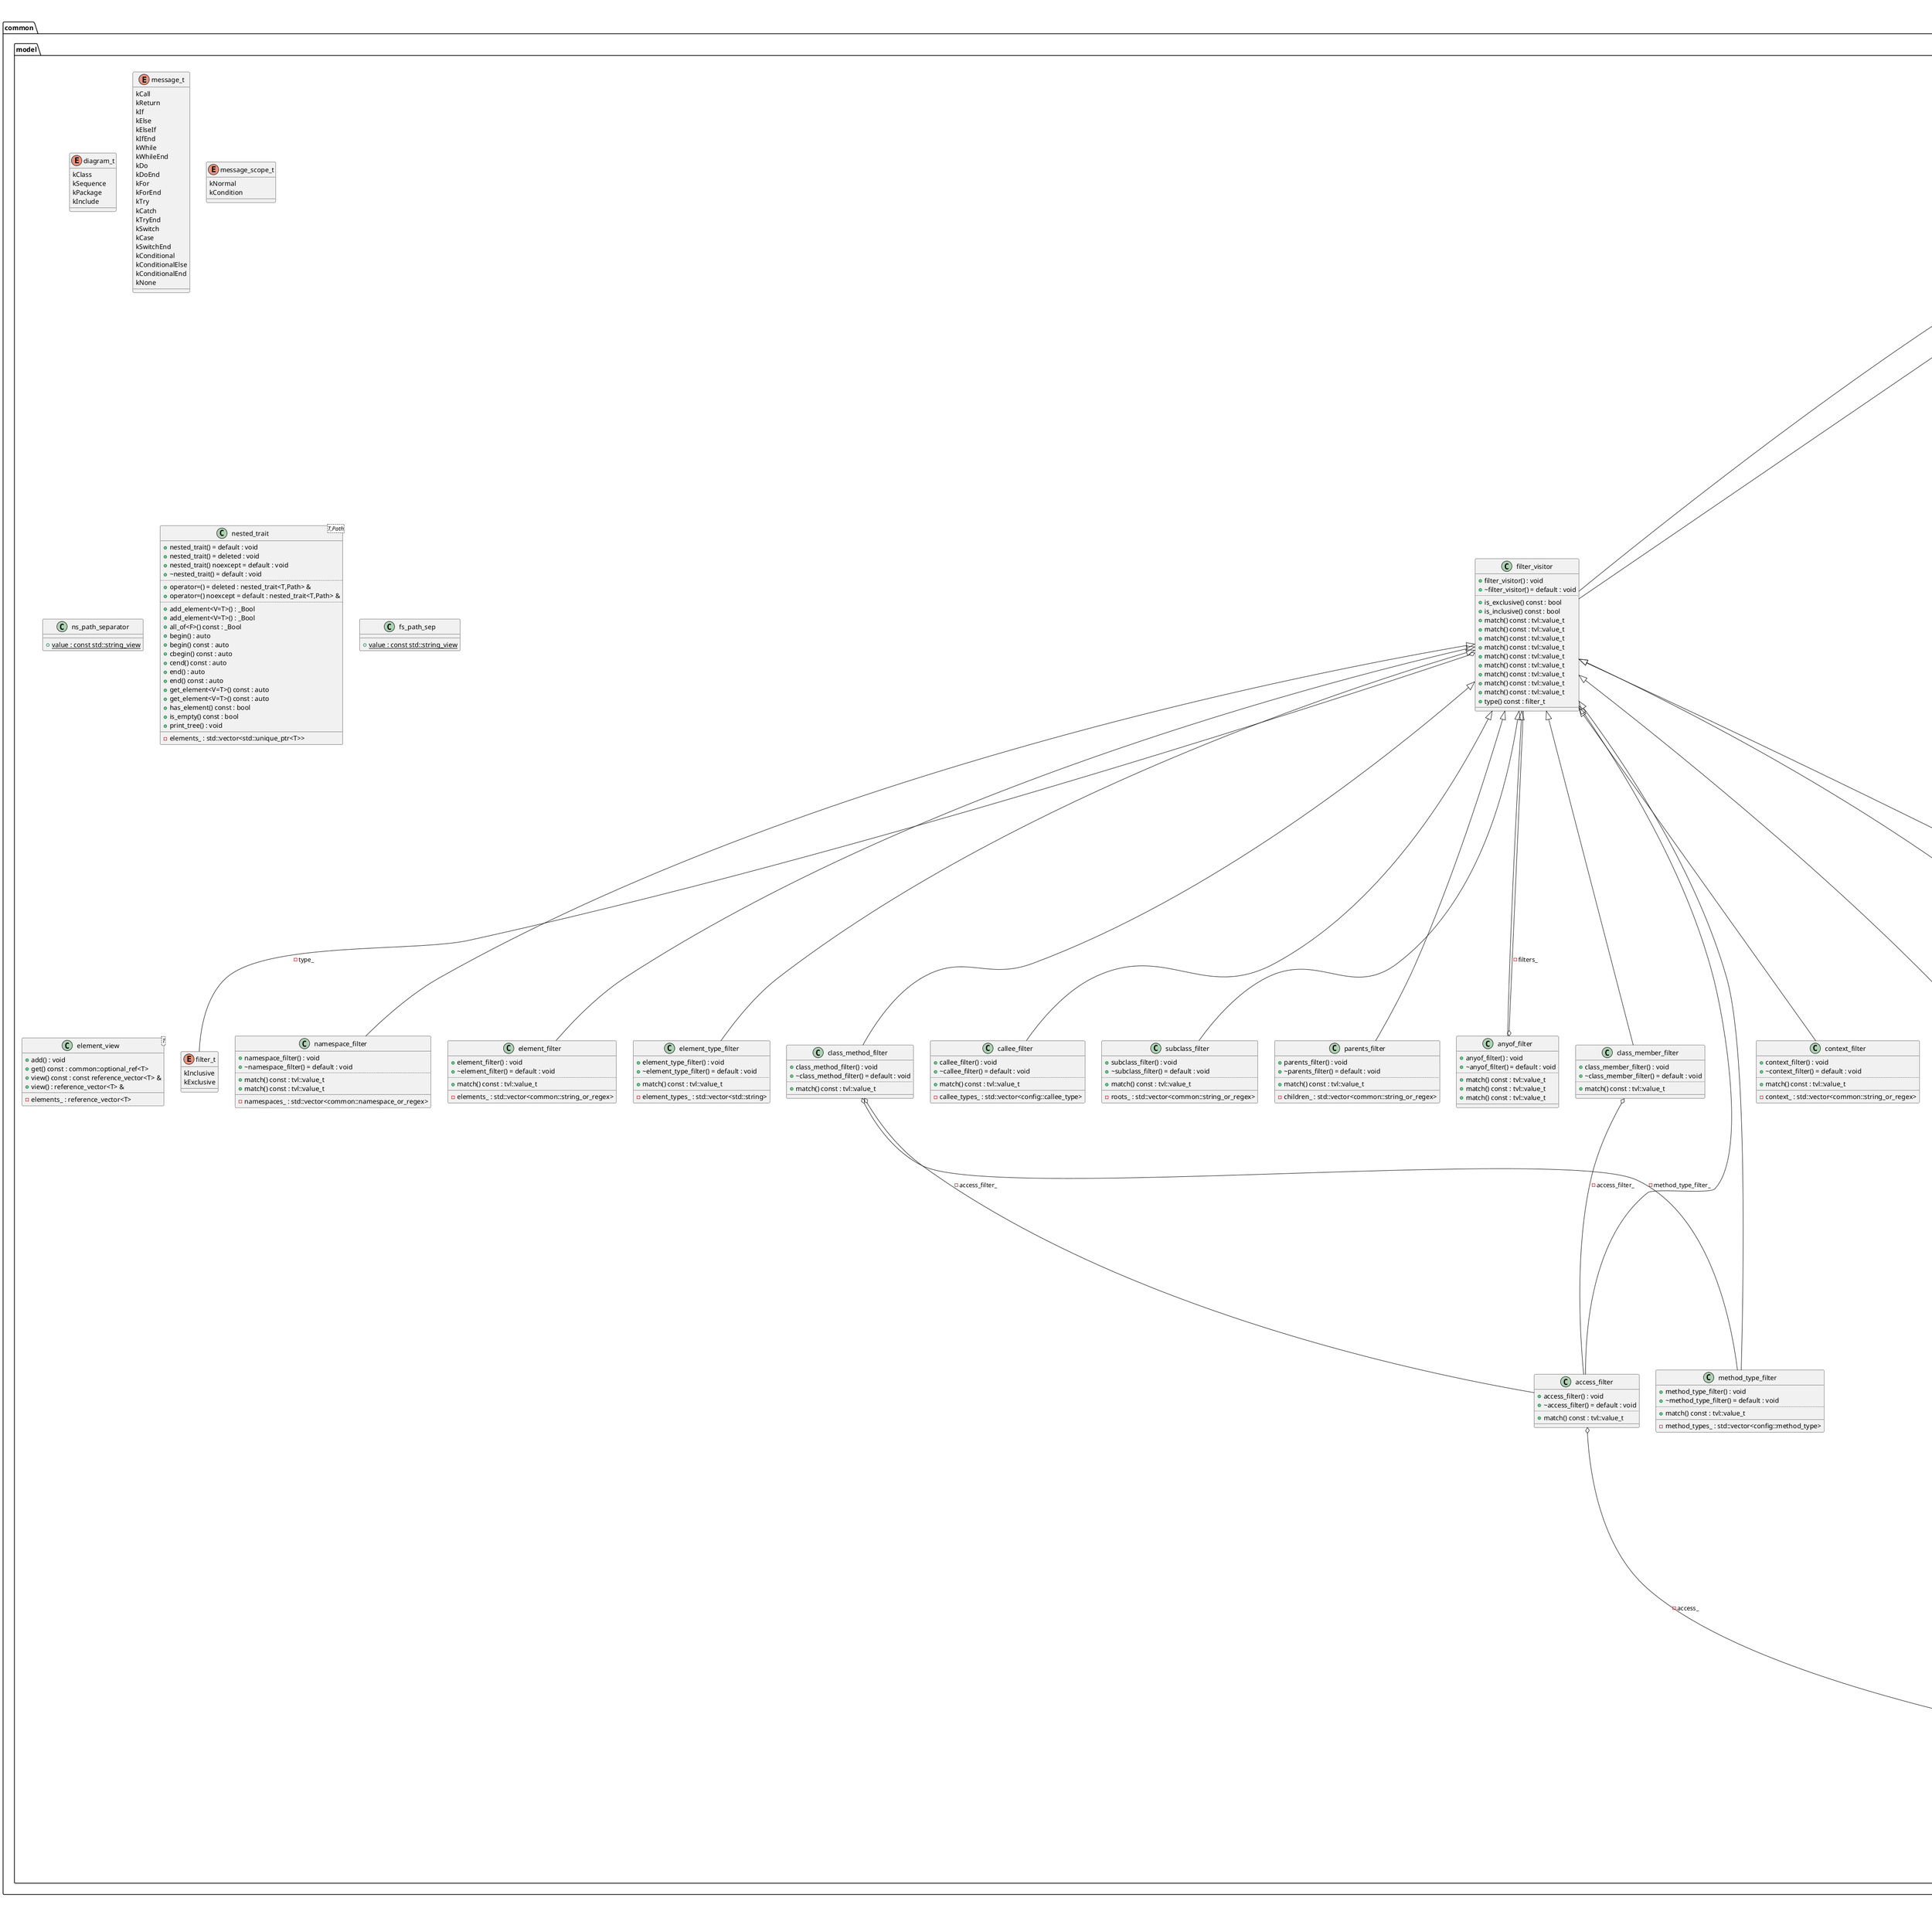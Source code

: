 @startuml
title Class diagram model
package [common] as C_0000316605034920222648 {
package [model] as C_0000083721806430512831 {
enum "diagram_t" as C_0000911024010877522257
enum C_0000911024010877522257 [[enumclanguml_1_1common_1_1model_1_1diagram__t.html{diagram_t}]] {
kClass
kSequence
kPackage
kInclude
}
enum "access_t" as C_0002077031342744882956
enum C_0002077031342744882956 [[enumclanguml_1_1common_1_1model_1_1access__t.html{access_t}]] {
kPublic
kProtected
kPrivate
kNone
}
enum "relationship_t" as C_0000229140160180072950
enum C_0000229140160180072950 [[enumclanguml_1_1common_1_1model_1_1relationship__t.html{relationship_t}]] {
kNone
kExtension
kComposition
kAggregation
kContainment
kOwnership
kAssociation
kInstantiation
kFriendship
kAlias
kDependency
kConstraint
}
enum "message_t" as C_0001623832985137466228
enum C_0001623832985137466228 [[enumclanguml_1_1common_1_1model_1_1message__t.html{message_t}]] {
kCall
kReturn
kIf
kElse
kElseIf
kIfEnd
kWhile
kWhileEnd
kDo
kDoEnd
kFor
kForEnd
kTry
kCatch
kTryEnd
kSwitch
kCase
kSwitchEnd
kConditional
kConditionalElse
kConditionalEnd
kNone
}
enum "message_scope_t" as C_0000202859212831973510
enum C_0000202859212831973510 [[enumclanguml_1_1common_1_1model_1_1message__scope__t.html{message_scope_t}]] {
kNormal
kCondition
}
class "decorated_element" as C_0001117102382624673118
class C_0001117102382624673118 [[classclanguml_1_1common_1_1model_1_1decorated__element.html{Base class for decorated diagram elements}]] {
+~decorated_element() = default : void [[[{~decorated_element}]]]
..
+add_decorators() : void [[[{add_decorators}]]]
+append() : void [[[{append}]]]
+comment() const : std::optional<comment_t> [[[{comment}]]]
+decorators() const : const std::vector<std::shared_ptr<decorators::decorator>> & [[[{decorators}]]]
+doxygen_link() const : std::optional<std::string> [[[{doxygen_link}]]]
+get_relationship() const : std::pair<relationship_t,std::string> [[[{get_relationship}]]]
+set_comment() : void [[[{set_comment}]]]
+skip() const : bool [[[{skip}]]]
+skip_relationship() const : bool [[[{skip_relationship}]]]
+style_spec() const : std::string [[[{style_spec}]]]
__
-comment_ : std::optional<comment_t> [[[{comment_}]]]
-decorators_ : std::vector<std::shared_ptr<decorators::decorator>> [[[{decorators_}]]]
}
class "source_location" as C_0000895261582183440230
class C_0000895261582183440230 [[classclanguml_1_1common_1_1model_1_1source__location.html{Base class of all diagram elements that have source location.}]] {
+source_location() = default : void [[[{source_location}]]]
+source_location() : void [[[{source_location}]]]
..
+column() const : unsigned int [[[{column}]]]
+file() const : const std::string & [[[{file}]]]
+file_relative() const : const std::string & [[[{file_relative}]]]
+line() const : unsigned int [[[{line}]]]
+location_id() const : unsigned int [[[{location_id}]]]
+set_column() : void [[[{set_column}]]]
+set_file() : void [[[{set_file}]]]
+set_file_relative() : void [[[{set_file_relative}]]]
+set_line() : void [[[{set_line}]]]
+set_location_id() : void [[[{set_location_id}]]]
+set_translation_unit() : void [[[{set_translation_unit}]]]
+translation_unit() const : const std::string & [[[{translation_unit}]]]
__
-column_ : unsigned int [[[{column_}]]]
-file_ : std::string [[[{file_}]]]
-file_relative_ : std::string [[[{file_relative_}]]]
-hash_ : unsigned int [[[{hash_}]]]
-line_ : unsigned int [[[{line_}]]]
-translation_unit_ : std::string [[[{translation_unit_}]]]
}
enum "path_type" as C_0002031918453259559099
enum C_0002031918453259559099 [[enumclanguml_1_1common_1_1model_1_1path__type.html{Type of diagram path}]] {
kNamespace
kFilesystem
}
class "path" as C_0000844837292165721774
class C_0000844837292165721774 [[classclanguml_1_1common_1_1model_1_1path.html{Diagram path}]] {
+path() : void [[[{path}]]]
+path() : void [[[{path}]]]
+path() : void [[[{path}]]]
+path() = default : void [[[{path}]]]
+path() noexcept = default : void [[[{path}]]]
+path() : void [[[{path}]]]
+path() : void [[[{path}]]]
+~path() = default : void [[[{~path}]]]
..
+operator=() : path & [[[{operator=}]]]
+operator=() noexcept = default : path & [[[{operator=}]]]
..
+operator[]() : std::string & [[[{operator[]}]]]
+operator[]() const : const std::string & [[[{operator[]}]]]
+operator|() const : path [[[{operator|}]]]
+operator|() const : path [[[{operator|}]]]
+operator|=() : void [[[{operator|=}]]]
+operator|=() : void [[[{operator|=}]]]
..
+append() : void [[[{append}]]]
+append() : void [[[{append}]]]
+begin() const : path::container_type::const_iterator [[[{begin}]]]
+begin() : path::container_type::iterator [[[{begin}]]]
+cbegin() const : path::container_type::const_iterator [[[{cbegin}]]]
+cend() const : path::container_type::const_iterator [[[{cend}]]]
+common_path() const : path [[[{Returns the common prefix of 2 paths.}]]]
+end() const : path::container_type::const_iterator [[[{end}]]]
+end() : path::container_type::iterator [[[{end}]]]
+ends_with() const : bool [[[{ends_with}]]]
+is_empty() const : bool [[[{is_empty}]]]
+name() const : std::string [[[{name}]]]
+parent() const : std::optional<path> [[[{parent}]]]
+pop_back() : void [[[{pop_back}]]]
+relative() const : std::string [[[{relative}]]]
+relative_to() const : path [[[{relative_to}]]]
-separator() const : const char * [[[{separator}]]]
+size() const : size_t [[[{size}]]]
+starts_with() const : bool [[[{starts_with}]]]
+to_string() const : std::string [[[{to_string}]]]
+type() const : path_type [[[{type}]]]
__
-path_ : container_type [[[{path_}]]]
}
class "ns_path_separator" as C_0001331923285602672865
class C_0001331923285602672865 [[structclanguml_1_1common_1_1model_1_1ns__path__separator.html{ns_path_separator}]] {
__
{static} +value : const std::string_view [[[{value}]]]
}
enum "template_parameter_kind_t" as C_0000362408953172993523
enum C_0000362408953172993523 [[enumclanguml_1_1common_1_1model_1_1template__parameter__kind__t.html{template_parameter_kind_t}]] {
template_type
template_template_type
non_type_template
argument
concept_constraint
}
enum "rpqualifier" as C_0002193110380171976294
enum C_0002193110380171976294 [[enumclanguml_1_1common_1_1model_1_1rpqualifier.html{rpqualifier}]] {
kLValueReference
kRValueReference
kPointer
kNone
}
class "context" as C_0000845978329661395972
class C_0000845978329661395972 [[structclanguml_1_1common_1_1model_1_1context.html{context}]] {
+operator!=() const : bool [[[{operator!=}]]]
+operator==() const : bool [[[{operator==}]]]
..
+to_string() const : std::string [[[{to_string}]]]
__
+is_const : bool [[[{is_const}]]]
+is_ref_const : bool [[[{is_ref_const}]]]
+is_ref_volatile : bool [[[{is_ref_volatile}]]]
+is_volatile : bool [[[{is_volatile}]]]
}
class "template_parameter" as C_0000178138562743079529
class C_0000178138562743079529 [[classclanguml_1_1common_1_1model_1_1template__parameter.html{Represents template parameter, template arguments or concept         constraints}]] {
-template_parameter() = default : void [[[{template_parameter}]]]
..
+add_template_param() : void [[[{add_template_param}]]]
+add_template_param() : void [[[{add_template_param}]]]
+calculate_specialization_match() const : int [[[{Calculate the match between this and other parameter}]]]
+clear_params() : void [[[{clear_params}]]]
+concept_constraint() const : const std::optional<std::string> & [[[{concept_constraint}]]]
+deduced_context() : void [[[{deduced_context}]]]
+deduced_context() const : const std::deque<context> & [[[{deduced_context}]]]
-deduced_context_str() const : std::string [[[{deduced_context_str}]]]
+default_value() const : const std::optional<std::string> & [[[{default_value}]]]
+find_nested_relationships() const : bool [[[{Find all relationships in this and its nested templates}]]]
+id() const : const std::optional<int64_t> & [[[{id}]]]
+is_array() const : bool [[[{is_array}]]]
+is_array() : void [[[{is_array}]]]
+is_association() const : bool [[[{is_association}]]]
+is_data_pointer() const : bool [[[{is_data_pointer}]]]
+is_data_pointer() : void [[[{is_data_pointer}]]]
+is_ellipsis() : void [[[{is_ellipsis}]]]
+is_ellipsis() const : bool [[[{is_ellipsis}]]]
+is_function_template() const : bool [[[{is_function_template}]]]
+is_function_template() : void [[[{is_function_template}]]]
+is_member_pointer() : void [[[{is_member_pointer}]]]
+is_member_pointer() const : bool [[[{is_member_pointer}]]]
+is_same_specialization() const : bool [[[{Whether this is the same type of specialization as other.}]]]
+is_specialization() const : bool [[[{is_specialization}]]]
+is_template_parameter() : void [[[{is_template_parameter}]]]
+is_template_parameter() const : bool [[[{is_template_parameter}]]]
+is_template_template_parameter() : void [[[{is_template_template_parameter}]]]
+is_template_template_parameter() const : bool [[[{is_template_template_parameter}]]]
+is_unexposed() const : bool [[[{is_unexposed}]]]
+is_variadic() noexcept : void [[[{is_variadic}]]]
+is_variadic() const noexcept : bool [[[{is_variadic}]]]
+kind() const : template_parameter_kind_t [[[{kind}]]]
{static} +make_argument() : template_parameter [[[{Build template argument}]]]
{static} +make_non_type_template() : template_parameter [[[{Build non-type template parameter}]]]
{static} +make_template_template_type() : template_parameter [[[{Build template template parameter type}]]]
{static} +make_template_type() : template_parameter [[[{Build template type parameter}]]]
{static} +make_unexposed_argument() : template_parameter [[[{Build template argument with unexposed type}]]]
+name() const : std::optional<std::string> [[[{name}]]]
+push_context() : void [[[{Append a deduced context to the template parameter.}]]]
+set_concept_constraint() : void [[[{set_concept_constraint}]]]
+set_default_value() : void [[[{set_default_value}]]]
+set_id() : void [[[{set_id}]]]
+set_kind() : void [[[{set_kind}]]]
+set_name() : void [[[{set_name}]]]
+set_type() : void [[[{set_type}]]]
+set_unexposed() : void [[[{set_unexposed}]]]
+template_params() const : const std::vector<template_parameter> & [[[{template_params}]]]
+to_string() const : std::string [[[{Render the template_parameter into string}]]]
+type() const : std::optional<std::string> [[[{type}]]]
__
-concept_constraint_ : std::optional<std::string> [[[{concept_constraint_}]]]
-default_value_ : std::optional<std::string> [[[{default_value_}]]]
-id_ : std::optional<int64_t> [[[{id_}]]]
-is_array_ : bool [[[{is_array_}]]]
-is_data_pointer_ : bool [[[{is_data_pointer_}]]]
-is_ellipsis_ : bool [[[{is_ellipsis_}]]]
-is_function_template_ : bool [[[{is_function_template_}]]]
-is_member_pointer_ : bool [[[{is_member_pointer_}]]]
-is_noexcept_ : bool [[[{is_noexcept_}]]]
-is_template_parameter_ : bool [[[{is_template_parameter_}]]]
-is_template_template_parameter_ : bool [[[{is_template_template_parameter_}]]]
-is_unexposed_ : bool [[[{is_unexposed_}]]]
-is_variadic_ : bool [[[{is_variadic_}]]]
-name_ : std::optional<std::string> [[[{name_}]]]
-type_ : std::optional<std::string> [[[{type_}]]]
}
class "stylable_element" as C_0002077846075979426940
class C_0002077846075979426940 [[classclanguml_1_1common_1_1model_1_1stylable__element.html{Diagram elements to which style can be applied.}]] {
+set_style() : void [[[{set_style}]]]
+style() const : std::string [[[{style}]]]
__
-style_ : std::string [[[{style_}]]]
}
class "relationship" as C_0002046336758797367926
class C_0002046336758797367926 [[classclanguml_1_1common_1_1model_1_1relationship.html{Class representing any relationship other than inheritance}]] {
+relationship() : void [[[{relationship}]]]
+~relationship() = default : void [[[{~relationship}]]]
..
+access() const noexcept : access_t [[[{access}]]]
+destination() const : common::id_t [[[{destination}]]]
+label() const : std::string [[[{label}]]]
+multiplicity_destination() const : std::string [[[{multiplicity_destination}]]]
+multiplicity_source() const : std::string [[[{multiplicity_source}]]]
+set_access() noexcept : void [[[{set_access}]]]
+set_destination() : void [[[{set_destination}]]]
+set_label() : void [[[{set_label}]]]
+set_multiplicity_destination() : void [[[{set_multiplicity_destination}]]]
+set_multiplicity_source() : void [[[{set_multiplicity_source}]]]
+set_type() noexcept : void [[[{set_type}]]]
+type() const noexcept : relationship_t [[[{type}]]]
__
-destination_ : int64_t [[[{destination_}]]]
-label_ : std::string [[[{label_}]]]
-multiplicity_destination_ : std::string [[[{multiplicity_destination_}]]]
-multiplicity_source_ : std::string [[[{multiplicity_source_}]]]
}
class "diagram_element" as C_0001073500714379115414
class C_0001073500714379115414 [[classclanguml_1_1common_1_1model_1_1diagram__element.html{Base class for standalone diagram elements.}]] {
+diagram_element() : void [[[{diagram_element}]]]
+~diagram_element() = default : void [[[{~diagram_element}]]]
..
+add_relationship() : void [[[{add_relationship}]]]
+alias() const : std::string [[[{Return elements' diagram alias.}]]]
+append() : void [[[{append}]]]
+complete() const : bool [[[{complete}]]]
+complete() : void [[[{complete}]]]
+context() const : inja::json [[[{context}]]]
+full_name() const : std::string [[[{Return the elements fully qualified name.}]]]
+id() const : id_t [[[{Returns diagram element id.}]]]
+is_nested() const : bool [[[{is_nested}]]]
+name() const : std::string [[[{name}]]]
+nested() : void [[[{nested}]]]
+relationships() : std::vector<relationship> & [[[{relationships}]]]
+relationships() const : const std::vector<relationship> & [[[{relationships}]]]
+set_id() : void [[[{set_id}]]]
+set_name() : void [[[{set_name}]]]
+type_name() const : std::string [[[{type_name}]]]
__
-complete_ : bool [[[{complete_}]]]
-id_ : id_t [[[{id_}]]]
-name_ : std::string [[[{name_}]]]
-nested_ : bool [[[{nested_}]]]
}
class "element" as C_0002069520381434407937
class C_0002069520381434407937 [[classclanguml_1_1common_1_1model_1_1element.html{Base class for any element qualified by namespace.}]] {
+element() : void [[[{element}]]]
+~element() = default : void [[[{~element}]]]
..
+context() const : inja::json [[[{context}]]]
+full_name() const : std::string [[[{full_name}]]]
+full_name_no_ns() const : std::string [[[{full_name_no_ns}]]]
+get_namespace() const : namespace_ [[[{get_namespace}]]]
+get_relative_namespace() const : namespace_ [[[{get_relative_namespace}]]]
+name_and_ns() const : std::string [[[{name_and_ns}]]]
+path() const : const namespace_ & [[[{path}]]]
+set_namespace() : void [[[{set_namespace}]]]
+using_namespace() const : const namespace_ & [[[{using_namespace}]]]
__
}
class "template_trait" as C_0000464715462505216589
class C_0000464715462505216589 [[classclanguml_1_1common_1_1model_1_1template__trait.html{Common interface for template diagram elements.}]] {
+add_template() : void [[[{add_template}]]]
+calculate_template_specialization_match() const : int [[[{Wrapper around}]]]
+render_template_params() const : std::ostream & [[[{render_template_params}]]]
+template_params() const : const std::vector<template_parameter> & [[[{template_params}]]]
__
-base_template_full_name_ : std::string [[[{base_template_full_name_}]]]
}
class "nested_trait<T,Path>" as C_0000891208748219309562
class C_0000891208748219309562 [[classclanguml_1_1common_1_1model_1_1nested__trait.html{Base class for elements nested in the diagram.}]] {
+nested_trait() = default : void [[[{nested_trait}]]]
+nested_trait() = deleted : void [[[{nested_trait}]]]
+nested_trait() noexcept = default : void [[[{nested_trait}]]]
+~nested_trait() = default : void [[[{~nested_trait}]]]
..
+operator=() = deleted : nested_trait<T,Path> & [[[{operator=}]]]
+operator=() noexcept = default : nested_trait<T,Path> & [[[{operator=}]]]
..
+add_element<V=T>() : _Bool
+add_element<V=T>() : _Bool
+all_of<F>() const : _Bool
+begin() : auto [[[{begin}]]]
+begin() const : auto [[[{begin}]]]
+cbegin() const : auto [[[{cbegin}]]]
+cend() const : auto [[[{cend}]]]
+end() : auto [[[{end}]]]
+end() const : auto [[[{end}]]]
+get_element<V=T>() const : auto
+get_element<V=T>() const : auto
+has_element() const : bool [[[{has_element}]]]
+is_empty() const : bool [[[{is_empty}]]]
+print_tree() : void [[[{print_tree}]]]
__
-elements_ : std::vector<std::unique_ptr<T>> [[[{elements_}]]]
}
enum "source_file_t" as C_0001490157860030300113
enum C_0001490157860030300113 [[enumclanguml_1_1common_1_1model_1_1source__file__t.html{source_file_t}]] {
kDirectory
kHeader
kImplementation
}
class "fs_path_sep" as C_0000640258162892495349
class C_0000640258162892495349 [[structclanguml_1_1common_1_1model_1_1fs__path__sep.html{fs_path_sep}]] {
__
{static} +value : const std::string_view [[[{value}]]]
}
class "source_file" as C_0000785714713072053129
class C_0000785714713072053129 [[classclanguml_1_1common_1_1model_1_1source__file.html{Diagram element representing some file or directory.}]] {
+source_file() = default : void [[[{source_file}]]]
+source_file() : void [[[{source_file}]]]
+source_file() = deleted : void [[[{source_file}]]]
+source_file() = default : void [[[{source_file}]]]
..
+operator=() = deleted : source_file & [[[{operator=}]]]
+operator=() = deleted : source_file & [[[{operator=}]]]
..
+operator==() const : bool [[[{operator==}]]]
..
+context() const : inja::json [[[{context}]]]
+fs_path() const : std::filesystem::path [[[{fs_path}]]]
+full_name() const : std::string [[[{full_name}]]]
+full_path() const : path [[[{full_path}]]]
+is_absolute() const : bool [[[{is_absolute}]]]
+path() const : const filesystem_path & [[[{path}]]]
+set_path() : void [[[{set_path}]]]
+set_type() : void [[[{set_type}]]]
+type() const : source_file_t [[[{type}]]]
__
-is_absolute_ : bool [[[{is_absolute_}]]]
}
abstract "diagram" as C_0000197068985320835874
abstract C_0000197068985320835874 [[classclanguml_1_1common_1_1model_1_1diagram.html{Base class for all diagram models}]] {
+diagram() : void [[[{diagram}]]]
+diagram() = deleted : void [[[{diagram}]]]
+diagram() noexcept : void [[[{diagram}]]]
+~diagram() : void [[[{~diagram}]]]
..
+operator=() = deleted : diagram & [[[{operator=}]]]
+operator=() noexcept : diagram & [[[{operator=}]]]
..
+complete() const : bool [[[{Whether the diagram is complete.}]]]
{abstract} +context() const = 0 : inja::json [[[{context}]]]
+filter() const : const diagram_filter & [[[{filter}]]]
+finalize() : void [[[{Once the diagram is complete, run any final processing.}]]]
{abstract} +get() const = 0 : common::optional_ref<common::model::diagram_element> [[[{get}]]]
{abstract} +get() const = 0 : common::optional_ref<common::model::diagram_element> [[[{get}]]]
+get_with_namespace() const : common::optional_ref<common::model::diagram_element> [[[{get_with_namespace}]]]
+has_element() const : bool [[[{has_element}]]]
+name() const : std::string [[[{name}]]]
+set_complete() : void [[[{Set diagram in a complete state.}]]]
+set_filter() : void [[[{set_filter}]]]
+set_name() : void [[[{set_name}]]]
+should_include() const : bool [[[{should_include}]]]
+should_include() const : bool [[[{should_include}]]]
+should_include() const : bool [[[{should_include}]]]
+should_include() const : bool [[[{should_include}]]]
+should_include() const : bool [[[{should_include}]]]
+should_include() const : bool [[[{should_include}]]]
+should_include() const = deleted : bool [[[{should_include}]]]
+should_include() const : bool [[[{should_include}]]]
{abstract} +type() const = 0 : diagram_t [[[{Return type of the diagram.}]]]
__
-complete_ : bool [[[{complete_}]]]
-name_ : std::string [[[{name_}]]]
}
class "element_view<T>" as C_0001786360230161561276
class C_0001786360230161561276 [[classclanguml_1_1common_1_1model_1_1element__view.html{element_view}]] {
+add() : void [[[{Add reference to diagram element}]]]
+get() const : common::optional_ref<T> [[[{Get typed diagram element by id}]]]
+view() const : const reference_vector<T> & [[[{Get collection of reference to diagram elements}]]]
+view() : reference_vector<T> & [[[{Get collection of reference to diagram elements}]]]
__
-elements_ : reference_vector<T> [[[{elements_}]]]
}
class "package" as C_0002143286684830686854
class C_0002143286684830686854 [[classclanguml_1_1common_1_1model_1_1package.html{Diagram element representing namespace or directory package}]] {
+package() : void [[[{package}]]]
+package() = deleted : void [[[{package}]]]
+package() = default : void [[[{package}]]]
..
+operator=() = deleted : package & [[[{operator=}]]]
+operator=() = deleted : package & [[[{operator=}]]]
..
+doxygen_link() const : std::optional<std::string> [[[{Generate Doxygen style HTML link for the class.}]]]
+full_name() const : std::string [[[{full_name}]]]
+is_deprecated() const : bool [[[{is_deprecated}]]]
+set_deprecated() : void [[[{set_deprecated}]]]
+type_name() const : std::string [[[{type_name}]]]
__
-is_deprecated_ : bool [[[{is_deprecated_}]]]
}
enum "filter_t" as C_0001931666600378768700
enum C_0001931666600378768700 [[enumclanguml_1_1common_1_1model_1_1filter__t.html{filter_t}]] {
kInclusive
kExclusive
}
class "filter_visitor" as C_0000469458052685692314
class C_0000469458052685692314 [[classclanguml_1_1common_1_1model_1_1filter__visitor.html{Base class for any diagram filter.}]] {
+filter_visitor() : void [[[{filter_visitor}]]]
+~filter_visitor() = default : void [[[{~filter_visitor}]]]
..
+is_exclusive() const : bool [[[{is_exclusive}]]]
+is_inclusive() const : bool [[[{is_inclusive}]]]
+match() const : tvl::value_t [[[{match}]]]
+match() const : tvl::value_t [[[{match}]]]
+match() const : tvl::value_t [[[{match}]]]
+match() const : tvl::value_t [[[{match}]]]
+match() const : tvl::value_t [[[{match}]]]
+match() const : tvl::value_t [[[{match}]]]
+match() const : tvl::value_t [[[{match}]]]
+match() const : tvl::value_t [[[{match}]]]
+match() const : tvl::value_t [[[{match}]]]
+type() const : filter_t [[[{type}]]]
__
}
class "anyof_filter" as C_0000605829206649563575
class C_0000605829206649563575 [[structclanguml_1_1common_1_1model_1_1anyof__filter.html{anyof_filter}]] {
+anyof_filter() : void [[[{anyof_filter}]]]
+~anyof_filter() = default : void [[[{~anyof_filter}]]]
..
+match() const : tvl::value_t [[[{match}]]]
+match() const : tvl::value_t [[[{match}]]]
+match() const : tvl::value_t [[[{match}]]]
__
}
class "namespace_filter" as C_0001816240256470820189
class C_0001816240256470820189 [[structclanguml_1_1common_1_1model_1_1namespace__filter.html{namespace_filter}]] {
+namespace_filter() : void [[[{namespace_filter}]]]
+~namespace_filter() = default : void [[[{~namespace_filter}]]]
..
+match() const : tvl::value_t [[[{match}]]]
+match() const : tvl::value_t [[[{match}]]]
__
-namespaces_ : std::vector<common::namespace_or_regex> [[[{namespaces_}]]]
}
class "element_filter" as C_0000690341236618660423
class C_0000690341236618660423 [[structclanguml_1_1common_1_1model_1_1element__filter.html{element_filter}]] {
+element_filter() : void [[[{element_filter}]]]
+~element_filter() = default : void [[[{~element_filter}]]]
..
+match() const : tvl::value_t [[[{match}]]]
__
-elements_ : std::vector<common::string_or_regex> [[[{elements_}]]]
}
class "element_type_filter" as C_0002051668456717902300
class C_0002051668456717902300 [[structclanguml_1_1common_1_1model_1_1element__type__filter.html{element_type_filter}]] {
+element_type_filter() : void [[[{element_type_filter}]]]
+~element_type_filter() = default : void [[[{~element_type_filter}]]]
..
+match() const : tvl::value_t [[[{match}]]]
__
-element_types_ : std::vector<std::string> [[[{element_types_}]]]
}
class "method_type_filter" as C_0001897369211795036987
class C_0001897369211795036987 [[structclanguml_1_1common_1_1model_1_1method__type__filter.html{method_type_filter}]] {
+method_type_filter() : void [[[{method_type_filter}]]]
+~method_type_filter() = default : void [[[{~method_type_filter}]]]
..
+match() const : tvl::value_t [[[{match}]]]
__
-method_types_ : std::vector<config::method_type> [[[{method_types_}]]]
}
class "callee_filter" as C_0001198341195117879139
class C_0001198341195117879139 [[structclanguml_1_1common_1_1model_1_1callee__filter.html{callee_filter}]] {
+callee_filter() : void [[[{callee_filter}]]]
+~callee_filter() = default : void [[[{~callee_filter}]]]
..
+match() const : tvl::value_t [[[{match}]]]
__
-callee_types_ : std::vector<config::callee_type> [[[{callee_types_}]]]
}
class "subclass_filter" as C_0001389919526184251760
class C_0001389919526184251760 [[structclanguml_1_1common_1_1model_1_1subclass__filter.html{subclass_filter}]] {
+subclass_filter() : void [[[{subclass_filter}]]]
+~subclass_filter() = default : void [[[{~subclass_filter}]]]
..
+match() const : tvl::value_t [[[{match}]]]
__
-roots_ : std::vector<common::string_or_regex> [[[{roots_}]]]
}
class "parents_filter" as C_0001773753487119877542
class C_0001773753487119877542 [[structclanguml_1_1common_1_1model_1_1parents__filter.html{parents_filter}]] {
+parents_filter() : void [[[{parents_filter}]]]
+~parents_filter() = default : void [[[{~parents_filter}]]]
..
+match() const : tvl::value_t [[[{match}]]]
__
-children_ : std::vector<common::string_or_regex> [[[{children_}]]]
}
class "edge_traversal_filter<DiagramT,ElementT,ConfigEntryT=std::string,MatchOverrideT=common::model::element>" as C_0001497352705437766113
class C_0001497352705437766113 [[structclanguml_1_1common_1_1model_1_1edge__traversal__filter.html{Common template for filters involving traversing relationship graph.}]] {
+edge_traversal_filter() : void [[[{edge_traversal_filter}]]]
+~edge_traversal_filter() = default : void [[[{~edge_traversal_filter}]]]
..
-add_adjacent<C,D>() const : _Bool
-add_parents() const : void [[[{add_parents}]]]
-init() const : void [[[{init}]]]
+match() const : tvl::value_t [[[{match}]]]
__
-forward_ : bool [[[{forward_}]]]
-initialized_ : bool [[[{initialized_}]]]
-matching_elements_ : common::reference_set<ElementT> [[[{matching_elements_}]]]
-roots_ : std::vector<ConfigEntryT> [[[{roots_}]]]
}
class "relationship_filter" as C_0001195713008101262477
class C_0001195713008101262477 [[structclanguml_1_1common_1_1model_1_1relationship__filter.html{relationship_filter}]] {
+relationship_filter() : void [[[{relationship_filter}]]]
+~relationship_filter() = default : void [[[{~relationship_filter}]]]
..
+match() const : tvl::value_t [[[{match}]]]
__
}
class "access_filter" as C_0001098184343448999590
class C_0001098184343448999590 [[structclanguml_1_1common_1_1model_1_1access__filter.html{access_filter}]] {
+access_filter() : void [[[{access_filter}]]]
+~access_filter() = default : void [[[{~access_filter}]]]
..
+match() const : tvl::value_t [[[{match}]]]
__
}
class "context_filter" as C_0002078668697238559556
class C_0002078668697238559556 [[structclanguml_1_1common_1_1model_1_1context__filter.html{context_filter}]] {
+context_filter() : void [[[{context_filter}]]]
+~context_filter() = default : void [[[{~context_filter}]]]
..
+match() const : tvl::value_t [[[{match}]]]
__
-context_ : std::vector<common::string_or_regex> [[[{context_}]]]
}
class "paths_filter" as C_0000831536458766184760
class C_0000831536458766184760 [[structclanguml_1_1common_1_1model_1_1paths__filter.html{paths_filter}]] {
+paths_filter() : void [[[{paths_filter}]]]
+~paths_filter() = default : void [[[{~paths_filter}]]]
..
+match() const : tvl::value_t [[[{match}]]]
+match() const : tvl::value_t [[[{match}]]]
__
-paths_ : std::vector<std::filesystem::path> [[[{paths_}]]]
-root_ : std::filesystem::path [[[{root_}]]]
}
class "class_method_filter" as C_0001578839365087446026
class C_0001578839365087446026 [[structclanguml_1_1common_1_1model_1_1class__method__filter.html{class_method_filter}]] {
+class_method_filter() : void [[[{class_method_filter}]]]
+~class_method_filter() = default : void [[[{~class_method_filter}]]]
..
+match() const : tvl::value_t [[[{match}]]]
__
}
class "class_member_filter" as C_0000676683242499586467
class C_0000676683242499586467 [[structclanguml_1_1common_1_1model_1_1class__member__filter.html{class_member_filter}]] {
+class_member_filter() : void [[[{class_member_filter}]]]
+~class_member_filter() = default : void [[[{~class_member_filter}]]]
..
+match() const : tvl::value_t [[[{match}]]]
__
}
class "diagram_filter" as C_0002054140694270036745
class C_0002054140694270036745 [[classclanguml_1_1common_1_1model_1_1diagram__filter.html{Composite of all diagrams filters.}]] {
+diagram_filter() : void [[[{diagram_filter}]]]
..
+add_exclusive_filter() : void [[[{add_exclusive_filter}]]]
+add_inclusive_filter() : void [[[{add_inclusive_filter}]]]
-init_filters() : void [[[{Initialize filters.}]]]
+should_include() const : bool [[[{should_include}]]]
+should_include<T>() const : _Bool
__
}
}
}
package [class_diagram] as C_0002240167036201725606 {
package [model] as C_0000897124234964432620 {
class "class_element" as C_0000605866861866358037
class C_0000605866861866358037 [[classclanguml_1_1class__diagram_1_1model_1_1class__element.html{Base class for class elements (e.g. member or method).}]] {
+class_element() : void [[[{class_element}]]]
+~class_element() = default : void [[[{~class_element}]]]
..
+access() const : common::model::access_t [[[{Get elements access scope.}]]]
+context() const : inja::json [[[{Get elements inja context in JSON.}]]]
+name() const : std::string [[[{Get elements name.}]]]
+set_name() : void [[[{Set elements name.}]]]
+set_type() : void [[[{Set elements type as string.}]]]
+type() const : std::string [[[{Get elements type as string.}]]]
__
-name_ : std::string [[[{name_}]]]
-type_ : std::string [[[{type_}]]]
}
class "class_member" as C_0001796282762108527255
class C_0001796282762108527255 [[classclanguml_1_1class__diagram_1_1model_1_1class__member.html{Class member model.}]] {
+class_member() : void [[[{Constructor.}]]]
+~class_member() = default : void [[[{~class_member}]]]
..
+is_static() const : bool [[[{Whether the member is static.}]]]
+is_static() : void [[[{Set members static status.}]]]
__
-is_static_ : bool [[[{is_static_}]]]
}
class "method_parameter" as C_0000605669033368926050
class C_0000605669033368926050 [[classclanguml_1_1class__diagram_1_1model_1_1method__parameter.html{Model of a method parameter.}]] {
+method_parameter() = default : void [[[{method_parameter}]]]
+method_parameter() : void [[[{Constructor.}]]]
+~method_parameter() = default : void [[[{~method_parameter}]]]
..
+default_value() const : std::string [[[{Get parameters name.}]]]
+name() const : std::string [[[{Get parameters name.}]]]
+set_default_value() : void [[[{Set parameters default value.}]]]
+set_name() : void [[[{Set parameters name.}]]]
+set_type() : void [[[{Set parameters type.}]]]
+to_string() const : std::string [[[{Render the method parameter to a string.}]]]
+type() const : std::string [[[{Get parameters type.}]]]
__
-default_value_ : std::string [[[{default_value_}]]]
-name_ : std::string [[[{name_}]]]
-type_ : std::string [[[{type_}]]]
}
class "class_method" as C_0000204145716468348671
class C_0000204145716468348671 [[classclanguml_1_1class__diagram_1_1model_1_1class__method.html{Class method model.}]] {
+class_method() : void [[[{Constructor.}]]]
+~class_method() = default : void [[[{~class_method}]]]
..
+add_parameter() : void [[[{Add methods parameter.}]]]
+is_const() : void [[[{Set whether the method is const.}]]]
+is_const() const : bool [[[{Whether the method is const.}]]]
+is_consteval() : void [[[{Set whether the method is consteval.}]]]
+is_consteval() const : bool [[[{Whether the method is consteval.}]]]
+is_constexpr() const : bool [[[{Whether the method is constexpr.}]]]
+is_constexpr() : void [[[{Set whether the method is constexpr.}]]]
+is_constructor() const : bool [[[{Whether the method is a constructor.}]]]
+is_constructor() : void [[[{Set whether the method is a constructor.}]]]
+is_copy_assignment() : void [[[{Set whether the method is a copy assignment.}]]]
+is_copy_assignment() const : bool [[[{Whether the method is copy assignment.}]]]
+is_defaulted() const : bool [[[{Whether the method is defaulted.}]]]
+is_defaulted() : void [[[{Set whether the method is defaulted.}]]]
+is_deleted() const : bool [[[{Whether the method is deleted.}]]]
+is_deleted() : void [[[{Set whether the method is deleted.}]]]
+is_destructor() : void [[[{Set whether the method is a destructor.}]]]
+is_destructor() const : bool [[[{Whether the method is a destructor.}]]]
+is_move_assignment() : void [[[{Set whether the method is a move assignment.}]]]
+is_move_assignment() const : bool [[[{Whether the method is move assignment.}]]]
+is_noexcept() : void [[[{Set whether the method is noexcept.}]]]
+is_noexcept() const : bool [[[{Whether the method is noexcept.}]]]
+is_operator() const : bool [[[{Whether the method is an operator.}]]]
+is_operator() : void [[[{Set whether the method is an operator.}]]]
+is_pure_virtual() const : bool [[[{Whether the method is pure virtual.}]]]
+is_pure_virtual() : void [[[{is_pure_virtual}]]]
+is_static() : void [[[{Set whether the method is static.}]]]
+is_static() const : bool [[[{Whether the method is static.}]]]
+is_virtual() : void [[[{Set whether the method is virtual.}]]]
+is_virtual() const : bool [[[{Whether the method is virtual.}]]]
+parameters() const : const std::vector<method_parameter> & [[[{Get the method parameters.}]]]
__
-is_const_ : bool [[[{is_const_}]]]
-is_consteval_ : bool [[[{is_consteval_}]]]
-is_constexpr_ : bool [[[{is_constexpr_}]]]
-is_constructor_ : bool [[[{is_constructor_}]]]
-is_copy_assignment_ : bool [[[{is_copy_assignment_}]]]
-is_defaulted_ : bool [[[{is_defaulted_}]]]
-is_deleted_ : bool [[[{is_deleted_}]]]
-is_destructor_ : bool [[[{is_destructor_}]]]
-is_move_assignment_ : bool [[[{is_move_assignment_}]]]
-is_noexcept_ : bool [[[{is_noexcept_}]]]
-is_operator_ : bool [[[{is_operator_}]]]
-is_pure_virtual_ : bool [[[{is_pure_virtual_}]]]
-is_static_ : bool [[[{is_static_}]]]
-is_virtual_ : bool [[[{is_virtual_}]]]
}
class "class_parent" as C_0002097158357956220758
class C_0002097158357956220758 [[classclanguml_1_1class__diagram_1_1model_1_1class__parent.html{Class parent relationship model.}]] {
+class_parent() = default : void [[[{class_parent}]]]
+class_parent() : void [[[{class_parent}]]]
..
+access() const : common::model::access_t [[[{Get parents access scope.}]]]
+id() const noexcept : common::id_t [[[{Get the id of class parent.}]]]
+is_virtual() : void [[[{Set whether the parent is virtual.}]]]
+is_virtual() const : bool [[[{Get whether the parent is virtual.}]]]
+name() const : std::string [[[{Get the fully qualified name of class parent.}]]]
+set_access() : void [[[{Set the parents access scope}]]]
+set_id() : void [[[{Set the id of class parent.}]]]
+set_name() : void [[[{Set the fully qualified name of class parent.}]]]
__
-id_ : common::id_t [[[{id_}]]]
-is_virtual_ : bool [[[{is_virtual_}]]]
-name_ : std::string [[[{name_}]]]
}
class "class_" as C_0001292034357466653182
class C_0001292034357466653182 [[classclanguml_1_1class__diagram_1_1model_1_1class__.html{Diagram element representing a class or class template.}]] {
+class_() : void [[[{class_}]]]
+class_() = deleted : void [[[{class_}]]]
+class_() noexcept = deleted : void [[[{class_}]]]
..
+operator=() = deleted : class_ & [[[{operator=}]]]
+operator=() = deleted : class_ & [[[{operator=}]]]
..
+add_member() : void [[[{add_member}]]]
+add_method() : void [[[{add_method}]]]
+add_parent() : void [[[{add_parent}]]]
+calculate_template_specialization_match() const : int [[[{Calculate template specialization match with other class.}]]]
+doxygen_link() const : std::optional<std::string> [[[{Generate Doxygen style HTML link for the class.}]]]
+full_name() const : std::string [[[{Get class full name.}]]]
+full_name_no_ns() const : std::string [[[{Get unqualified class ful name.}]]]
+is_abstract() const : bool [[[{is_abstract}]]]
+is_struct() const : bool [[[{is_struct}]]]
+is_struct() : void [[[{is_struct}]]]
+is_template() : void [[[{is_template}]]]
+is_template() const : bool [[[{is_template}]]]
+is_union() : void [[[{is_union}]]]
+is_union() const : bool [[[{is_union}]]]
+members() const : const std::vector<class_member> & [[[{members}]]]
+methods() const : const std::vector<class_method> & [[[{methods}]]]
+parents() const : const std::vector<class_parent> & [[[{parents}]]]
+template_specialization_found() const : bool [[[{template_specialization_found}]]]
+template_specialization_found() : void [[[{template_specialization_found}]]]
+type_name() const : std::string [[[{type_name}]]]
__
-base_template_full_name_ : std::string [[[{base_template_full_name_}]]]
-full_name_ : std::string [[[{full_name_}]]]
-is_struct_ : bool [[[{is_struct_}]]]
-is_template_ : bool [[[{is_template_}]]]
-is_union_ : bool [[[{is_union_}]]]
-template_specialization_found_ : bool [[[{template_specialization_found_}]]]
}
class "enum_" as C_0000724392977093650506
class C_0000724392977093650506 [[classclanguml_1_1class__diagram_1_1model_1_1enum__.html{enum_}]] {
+enum_() : void [[[{enum_}]]]
+enum_() = deleted : void [[[{enum_}]]]
+enum_() = deleted : void [[[{enum_}]]]
..
+operator=() = deleted : enum_ & [[[{operator=}]]]
+operator=() = deleted : enum_ & [[[{operator=}]]]
..
+constants() : std::vector<std::string> & [[[{Get the enums constants.}]]]
+constants() const : const std::vector<std::string> & [[[{Get the enums constants.}]]]
+doxygen_link() const : std::optional<std::string> [[[{Get Doxygen link to documentation page for this element.}]]]
+full_name() const : std::string [[[{full_name}]]]
+type_name() const : std::string [[[{type_name}]]]
__
-constants_ : std::vector<std::string> [[[{constants_}]]]
}
class "concept_" as C_0001374849051752224500
class C_0001374849051752224500 [[classclanguml_1_1class__diagram_1_1model_1_1concept__.html{Model of C++ concept.}]] {
+concept_() : void [[[{concept_}]]]
+concept_() = deleted : void [[[{concept_}]]]
+concept_() noexcept = default : void [[[{concept_}]]]
..
+operator=() = deleted : concept_ & [[[{operator=}]]]
+operator=() = deleted : concept_ & [[[{operator=}]]]
..
+add_parameter() : void [[[{Add concept parameter}]]]
+add_statement() : void [[[{Add a concept statement}]]]
+full_name() const : std::string [[[{full_name}]]]
+full_name_no_ns() const : std::string [[[{full_name_no_ns}]]]
+requires_parameters() const : const std::vector<method_parameter> & [[[{Get concepts requires expression parameters}]]]
+requires_statements() const : const std::vector<std::string> & [[[{Get the concepts requires statements}]]]
+type_name() const : std::string [[[{Get the elements type name.}]]]
__
-requires_expression_ : std::vector<std::string> [[[{requires_expression_}]]]
-requires_statements_ : std::vector<std::string> [[[{requires_statements_}]]]
}
class "diagram" as C_0000914432076690777687
class C_0000914432076690777687 [[classclanguml_1_1class__diagram_1_1model_1_1diagram.html{Class representing a class diagram.}]] {
+diagram() = default : void [[[{diagram}]]]
+diagram() = deleted : void [[[{diagram}]]]
+diagram() = default : void [[[{diagram}]]]
..
+operator=() = deleted : diagram & [[[{operator=}]]]
+operator=() = default : diagram & [[[{operator=}]]]
..
+add<ElementT>() : _Bool
-add_with_filesystem_path<ElementT>() : _Bool
-add_with_namespace_path<ElementT>() : _Bool
+classes() const : const common::reference_vector<class_> & [[[{Get list of references to classes in the diagram model.}]]]
+concepts() const : const common::reference_vector<concept_> & [[[{Get list of references to concepts in the diagram model.}]]]
+contains<ElementT>() : _Bool
+context() const : inja::json [[[{Return the elements JSON context for inja templates.}]]]
+enums() const : const common::reference_vector<enum_> & [[[{Get list of references to enums in the diagram model.}]]]
+find<ElementT>() const : opt_ref<ElementT>
+find<ElementT>() const : std::vector<opt_ref<ElementT> >
+find<ElementT>() const : opt_ref<ElementT>
+get() const : common::optional_ref<diagram_element> [[[{Search for element in the diagram by fully qualified name.}]]]
+get() const : common::optional_ref<diagram_element> [[[{Search for element in the diagram by id.}]]]
+get_parents() const : void [[[{Given an initial set of classes, add all their parents to the         argument.}]]]
+has_element() const : bool [[[{Check if diagram contains element by id.}]]]
+remove_redundant_dependencies() : void [[[{Remove redundant dependency relationships}]]]
+should_include() const : bool [[[{Whether a class_method should be included in the diagram.}]]]
+should_include() const : bool [[[{Whether a class_member should be included in the diagram.}]]]
+to_alias() const : std::string [[[{Convert element id to PlantUML alias.}]]]
+type() const : diagram_t [[[{Get the diagram model type - in this case class.}]]]
__
}
}
}
C_0000844837292165721774 o-- C_0002031918453259559099 : -path_type_
C_0000845978329661395972 o-- C_0002193110380171976294 : +pr
C_0000178138562743079529 o-- C_0000362408953172993523 : -kind_
C_0000178138562743079529 o-- C_0000845978329661395972 : -context_
C_0000178138562743079529 o-- C_0000178138562743079529 : -template_params_
C_0002046336758797367926 o-- C_0000229140160180072950 : -type_
C_0002046336758797367926 o-- C_0002077031342744882956 : -access_
C_0001117102382624673118 <|-- C_0002046336758797367926
C_0002077846075979426940 <|-- C_0002046336758797367926
C_0001073500714379115414 o-- C_0002046336758797367926 : -relationships_
C_0001117102382624673118 <|-- C_0001073500714379115414
C_0000895261582183440230 <|-- C_0001073500714379115414
C_0002069520381434407937 o-- C_0000844837292165721774 : -ns_
C_0002069520381434407937 o-- C_0000844837292165721774 : -using_namespace_
C_0001073500714379115414 <|-- C_0002069520381434407937
C_0000464715462505216589 o-- C_0000178138562743079529 : -templates_
C_0000785714713072053129 o-- C_0000844837292165721774 : -path_
C_0000785714713072053129 o-- C_0001490157860030300113 : -type_
C_0001073500714379115414 <|-- C_0000785714713072053129
C_0002077846075979426940 <|-- C_0000785714713072053129
C_0000197068985320835874 o-- C_0002054140694270036745 : -filter_
C_0002069520381434407937 <|-- C_0002143286684830686854
C_0002077846075979426940 <|-- C_0002143286684830686854
C_0000469458052685692314 o-- C_0001931666600378768700 : -type_
C_0000605829206649563575 o-- C_0000469458052685692314 : -filters_
C_0000469458052685692314 <|-- C_0000605829206649563575
C_0000469458052685692314 <|-- C_0001816240256470820189
C_0000469458052685692314 <|-- C_0000690341236618660423
C_0000469458052685692314 <|-- C_0002051668456717902300
C_0000469458052685692314 <|-- C_0001897369211795036987
C_0000469458052685692314 <|-- C_0001198341195117879139
C_0000469458052685692314 <|-- C_0001389919526184251760
C_0000469458052685692314 <|-- C_0001773753487119877542
C_0001497352705437766113 o-- C_0000229140160180072950 : -relationship_
C_0000469458052685692314 <|-- C_0001497352705437766113
C_0001195713008101262477 o-- C_0000229140160180072950 : -relationships_
C_0000469458052685692314 <|-- C_0001195713008101262477
C_0001098184343448999590 o-- C_0002077031342744882956 : -access_
C_0000469458052685692314 <|-- C_0001098184343448999590
C_0000469458052685692314 <|-- C_0002078668697238559556
C_0000469458052685692314 <|-- C_0000831536458766184760
C_0001578839365087446026 o-- C_0001098184343448999590 : -access_filter_
C_0001578839365087446026 o-- C_0001897369211795036987 : -method_type_filter_
C_0000469458052685692314 <|-- C_0001578839365087446026
C_0000676683242499586467 o-- C_0001098184343448999590 : -access_filter_
C_0000469458052685692314 <|-- C_0000676683242499586467
C_0002054140694270036745 o-- C_0000469458052685692314 : -inclusive_
C_0002054140694270036745 o-- C_0000469458052685692314 : -exclusive_
C_0002054140694270036745 --> C_0000197068985320835874 : -diagram_
C_0000605866861866358037 o-- C_0002077031342744882956 : -access_
C_0001117102382624673118 <|-- C_0000605866861866358037
C_0000895261582183440230 <|-- C_0000605866861866358037
C_0000605866861866358037 <|-- C_0001796282762108527255
C_0001117102382624673118 <|-- C_0000605669033368926050
C_0000204145716468348671 o-- C_0000605669033368926050 : -parameters_
C_0000605866861866358037 <|-- C_0000204145716468348671
C_0000464715462505216589 <|-- C_0000204145716468348671
C_0002097158357956220758 o-- C_0002077031342744882956 : -access_
C_0001292034357466653182 o-- C_0001796282762108527255 : -members_
C_0001292034357466653182 o-- C_0000204145716468348671 : -methods_
C_0001292034357466653182 o-- C_0002097158357956220758 : -bases_
C_0002069520381434407937 <|-- C_0001292034357466653182
C_0002077846075979426940 <|-- C_0001292034357466653182
C_0000464715462505216589 <|-- C_0001292034357466653182
C_0002069520381434407937 <|-- C_0000724392977093650506
C_0002077846075979426940 <|-- C_0000724392977093650506
C_0001374849051752224500 o-- C_0000605669033368926050 : -requires_parameters_
C_0002069520381434407937 <|-- C_0001374849051752224500
C_0002077846075979426940 <|-- C_0001374849051752224500
C_0000464715462505216589 <|-- C_0001374849051752224500
C_0000197068985320835874 <|-- C_0000914432076690777687

'Generated with clang-uml, version 0.4.0-7-g8a6b497
'LLVM version Ubuntu clang version 16.0.6 (++20230710042027+7cbf1a259152-1~exp1~20230710162048.105)
@enduml
